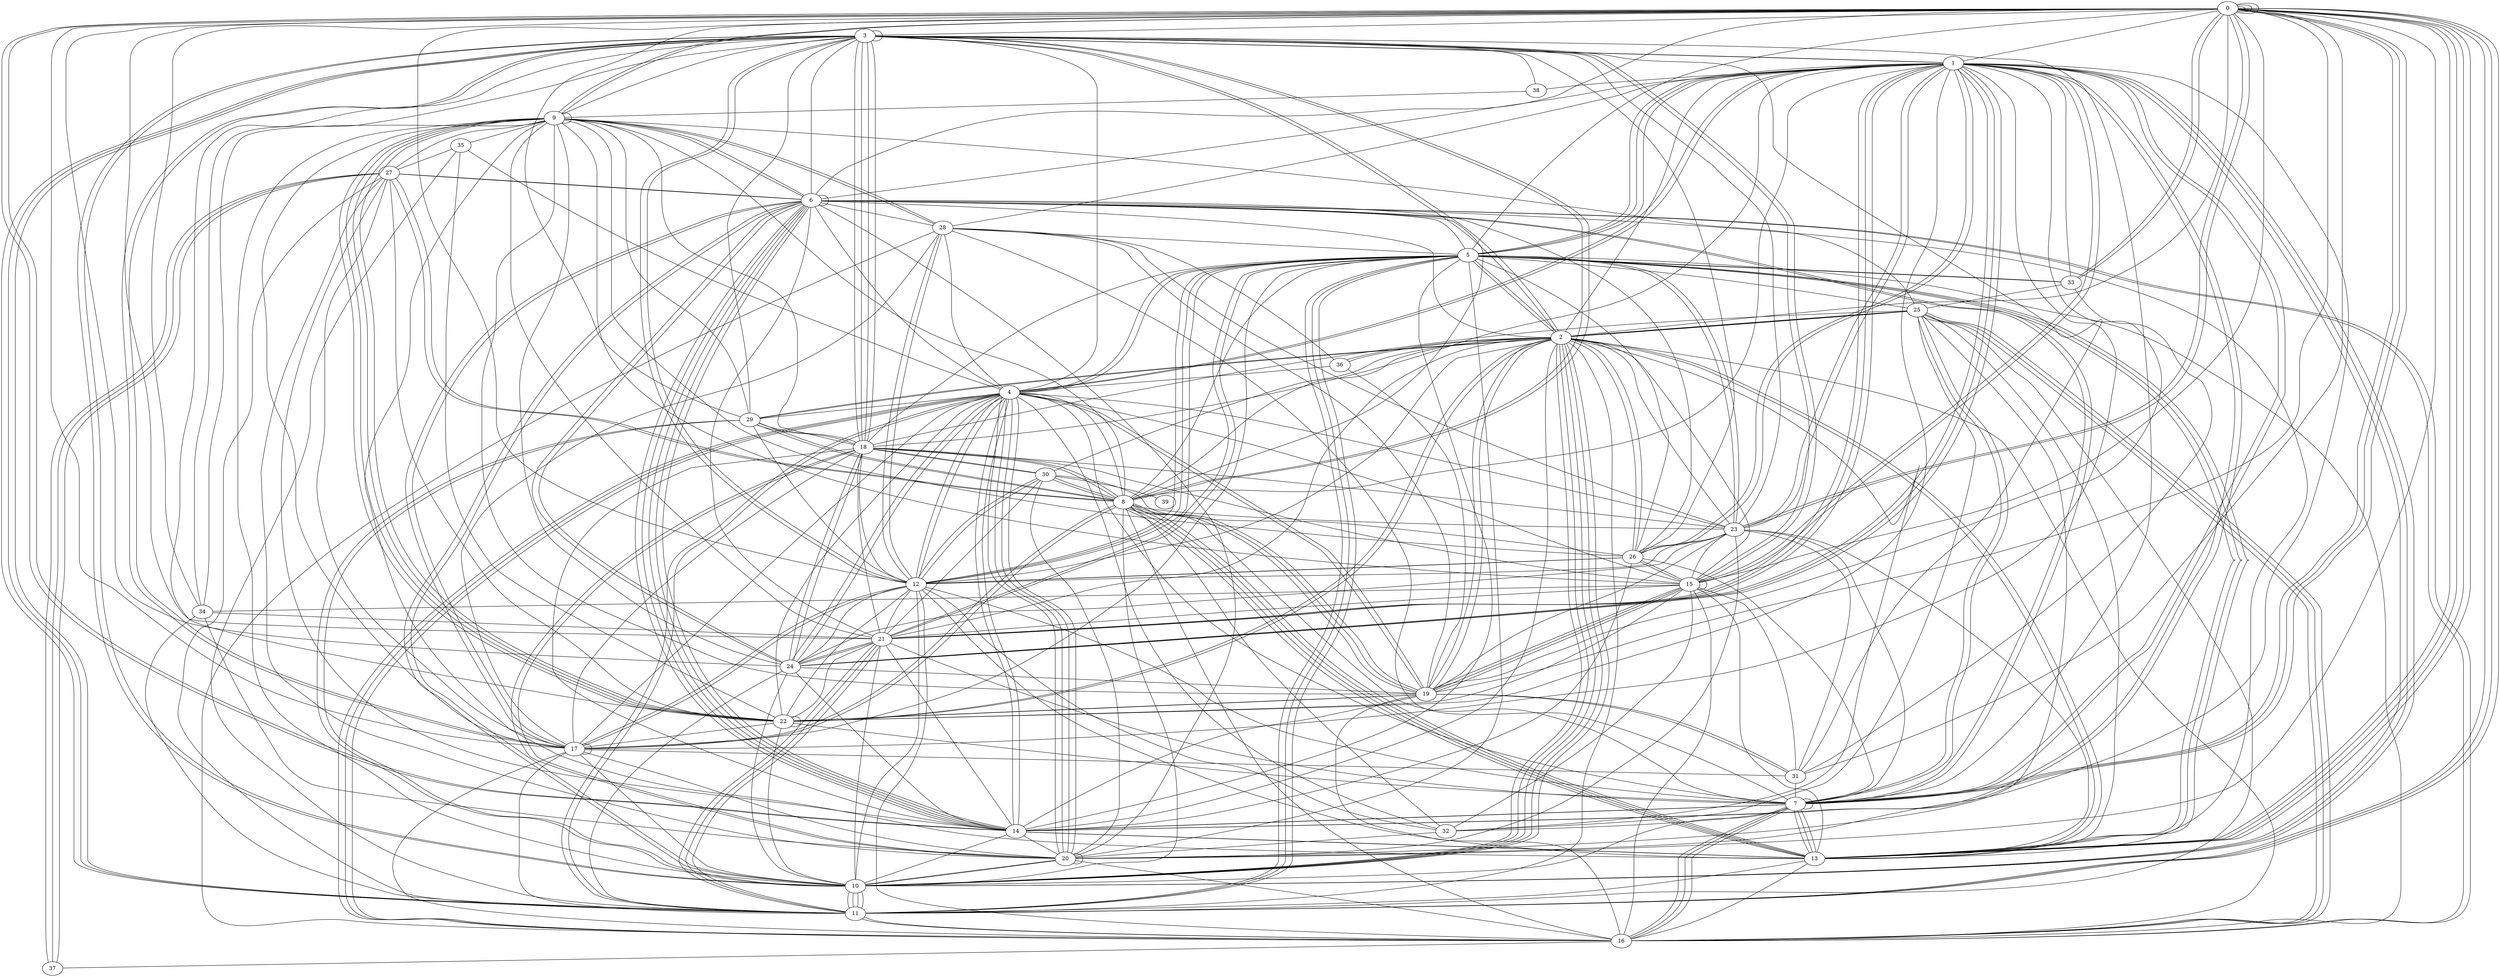 graph G {
0;
1;
2;
3;
4;
5;
6;
7;
8;
9;
10;
11;
12;
13;
14;
15;
16;
17;
18;
19;
20;
21;
22;
23;
24;
25;
26;
27;
28;
29;
30;
31;
32;
33;
34;
35;
36;
37;
38;
39;
7--0 ;
10--11 ;
12--13 ;
12--28 ;
6--17 ;
1--38 ;
22--21 ;
20--4 ;
27--37 ;
3--23 ;
15--9 ;
22--22 ;
12--26 ;
22--35 ;
6--27 ;
12--5 ;
18--9 ;
20--23 ;
10--2 ;
13--23 ;
21--11 ;
13--8 ;
13--16 ;
5--21 ;
19--15 ;
33--5 ;
22--9 ;
19--22 ;
7--28 ;
23--0 ;
17--10 ;
2--13 ;
8--27 ;
20--20 ;
19--8 ;
0--0 ;
13--8 ;
25--2 ;
2--30 ;
6--3 ;
7--22 ;
7--14 ;
15--23 ;
16--19 ;
24--23 ;
3--34 ;
10--29 ;
2--15 ;
14--1 ;
2--22 ;
8--29 ;
2--36 ;
26--14 ;
18--23 ;
4--16 ;
15--19 ;
30--18 ;
10--3 ;
4--23 ;
4--29 ;
21--1 ;
34--21 ;
30--26 ;
3--26 ;
6--26 ;
25--7 ;
12--5 ;
8--1 ;
32--2 ;
3--3 ;
32--8 ;
8--23 ;
21--14 ;
13--11 ;
3--2 ;
5--4 ;
17--31 ;
2--14 ;
3--17 ;
15--3 ;
8--30 ;
10--22 ;
10--6 ;
0--33 ;
0--20 ;
9--0 ;
31--15 ;
10--2 ;
4--28 ;
5--11 ;
7--6 ;
4--14 ;
21--5 ;
11--5 ;
36--4 ;
16--6 ;
9--22 ;
1--15 ;
4--1 ;
0--12 ;
20--10 ;
14--13 ;
17--1 ;
6--13 ;
27--37 ;
18--3 ;
36--28 ;
32--25 ;
4--15 ;
24--6 ;
12--7 ;
6--0 ;
20--6 ;
10--1 ;
6--4 ;
0--0 ;
8--17 ;
21--9 ;
4--20 ;
2--36 ;
2--19 ;
29--18 ;
7--7 ;
7--10 ;
14--6 ;
12--28 ;
11--27 ;
28--5 ;
10--21 ;
17--16 ;
0--3 ;
24--6 ;
1--10 ;
28--9 ;
26--9 ;
19--4 ;
26--2 ;
24--18 ;
3--11 ;
2--29 ;
31--19 ;
15--1 ;
5--12 ;
5--4 ;
0--13 ;
7--13 ;
3--15 ;
9--29 ;
19--1 ;
0--13 ;
3--12 ;
20--1 ;
31--23 ;
18--25 ;
13--5 ;
3--1 ;
27--6 ;
23--7 ;
2--25 ;
20--4 ;
22--27 ;
23--2 ;
9--27 ;
3--12 ;
10--8 ;
17--11 ;
10--20 ;
20--18 ;
5--1 ;
31--19 ;
16--7 ;
0--5 ;
5--2 ;
12--32 ;
2--5 ;
5--13 ;
1--2 ;
32--15 ;
11--16 ;
17--9 ;
2--11 ;
14--6 ;
8--6 ;
17--18 ;
7--13 ;
4--17 ;
33--25 ;
12--16 ;
1--0 ;
27--8 ;
19--8 ;
11--10 ;
30--39 ;
33--0 ;
13--8 ;
16--5 ;
23--19 ;
4--11 ;
22--19 ;
11--0 ;
2--10 ;
1--28 ;
24--1 ;
31--7 ;
6--17 ;
22--17 ;
16--20 ;
16--25 ;
8--2 ;
2--10 ;
14--5 ;
12--21 ;
0--13 ;
16--25 ;
22--15 ;
15--18 ;
3--18 ;
17--27 ;
14--18 ;
10--24 ;
7--14 ;
1--24 ;
23--1 ;
19--2 ;
1--5 ;
25--11 ;
34--9 ;
21--15 ;
3--38 ;
3--31 ;
5--13 ;
18--30 ;
25--13 ;
37--27 ;
0--0 ;
11--35 ;
24--14 ;
21--11 ;
34--0 ;
1--26 ;
11--0 ;
23--28 ;
1--7 ;
8--18 ;
25--7 ;
22--4 ;
21--18 ;
21--7 ;
0--17 ;
12--29 ;
20--17 ;
7--3 ;
24--9 ;
6--1 ;
29--0 ;
6--7 ;
6--5 ;
2--16 ;
16--4 ;
0--13 ;
4--3 ;
3--17 ;
32--4 ;
5--23 ;
26--12 ;
2--6 ;
7--13 ;
1--3 ;
31--33 ;
3--18 ;
5--11 ;
14--6 ;
38--9 ;
6--14 ;
20--18 ;
7--8 ;
2--25 ;
25--5 ;
3--8 ;
4--12 ;
20--27 ;
2--3 ;
1--23 ;
6--9 ;
13--2 ;
5--17 ;
5--23 ;
30--21 ;
2--10 ;
28--9 ;
14--10 ;
8--29 ;
21--1 ;
14--20 ;
24--11 ;
24--4 ;
8--5 ;
3--18 ;
32--20 ;
24--1 ;
1--10 ;
6--21 ;
6--6 ;
2--21 ;
0--21 ;
26--15 ;
5--33 ;
31--0 ;
7--1 ;
29--18 ;
16--7 ;
19--36 ;
16--11 ;
0--7 ;
26--2 ;
13--15 ;
30--12 ;
11--10 ;
6--28 ;
5--18 ;
11--4 ;
6--9 ;
26--5 ;
20--30 ;
17--17 ;
21--24 ;
9--25 ;
4--7 ;
21--11 ;
10--9 ;
29--10 ;
6--14 ;
20--25 ;
24--4 ;
7--32 ;
12--17 ;
21--24 ;
28--16 ;
14--0 ;
5--1 ;
23--12 ;
9--9 ;
16--37 ;
24--19 ;
22--3 ;
28--17 ;
11--3 ;
12--4 ;
0--9 ;
8--13 ;
15--0 ;
1--18 ;
9--22 ;
18--24 ;
13--9 ;
4--16 ;
9--35 ;
6--10 ;
15--15 ;
0--19 ;
18--12 ;
3--9 ;
22--9 ;
3--11 ;
19--28 ;
7--26 ;
33--1 ;
19--8 ;
20--4 ;
15--26 ;
23--26 ;
11--0 ;
8--18 ;
19--14 ;
7--16 ;
16--25 ;
14--0 ;
3--29 ;
12--30 ;
17--8 ;
16--6 ;
19--9 ;
29--2 ;
12--17 ;
20--5 ;
4--19 ;
19--15 ;
34--20 ;
27--14 ;
1--21 ;
16--8 ;
0--24 ;
22--1 ;
8--9 ;
2--12 ;
1--4 ;
23--0 ;
34--11 ;
7--0 ;
8--3 ;
15--34 ;
30--8 ;
12--22 ;
4--14 ;
2--0 ;
22--2 ;
1--26 ;
14--1 ;
16--15 ;
4--8 ;
10--3 ;
35--27 ;
4--35 ;
12--24 ;
11--10 ;
12--10 ;
13--14 ;
}
